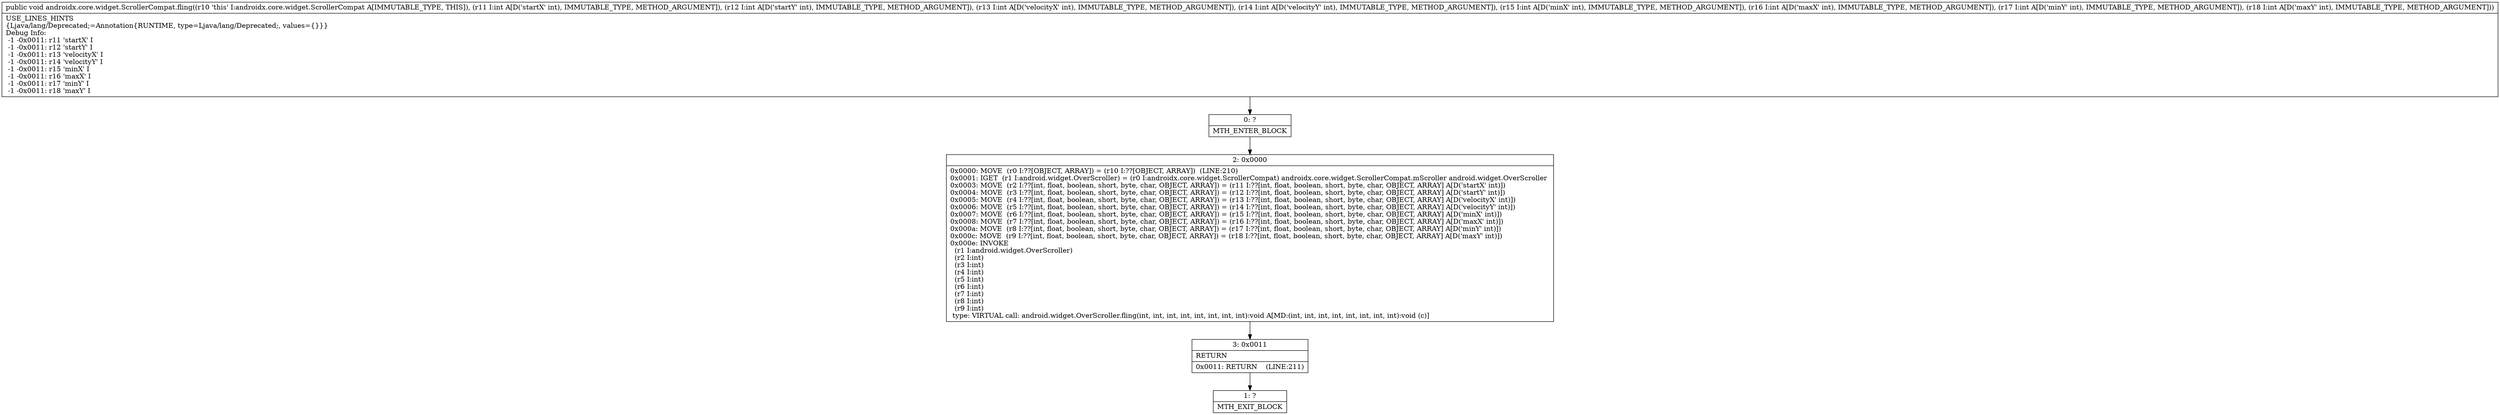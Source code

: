 digraph "CFG forandroidx.core.widget.ScrollerCompat.fling(IIIIIIII)V" {
Node_0 [shape=record,label="{0\:\ ?|MTH_ENTER_BLOCK\l}"];
Node_2 [shape=record,label="{2\:\ 0x0000|0x0000: MOVE  (r0 I:??[OBJECT, ARRAY]) = (r10 I:??[OBJECT, ARRAY])  (LINE:210)\l0x0001: IGET  (r1 I:android.widget.OverScroller) = (r0 I:androidx.core.widget.ScrollerCompat) androidx.core.widget.ScrollerCompat.mScroller android.widget.OverScroller \l0x0003: MOVE  (r2 I:??[int, float, boolean, short, byte, char, OBJECT, ARRAY]) = (r11 I:??[int, float, boolean, short, byte, char, OBJECT, ARRAY] A[D('startX' int)]) \l0x0004: MOVE  (r3 I:??[int, float, boolean, short, byte, char, OBJECT, ARRAY]) = (r12 I:??[int, float, boolean, short, byte, char, OBJECT, ARRAY] A[D('startY' int)]) \l0x0005: MOVE  (r4 I:??[int, float, boolean, short, byte, char, OBJECT, ARRAY]) = (r13 I:??[int, float, boolean, short, byte, char, OBJECT, ARRAY] A[D('velocityX' int)]) \l0x0006: MOVE  (r5 I:??[int, float, boolean, short, byte, char, OBJECT, ARRAY]) = (r14 I:??[int, float, boolean, short, byte, char, OBJECT, ARRAY] A[D('velocityY' int)]) \l0x0007: MOVE  (r6 I:??[int, float, boolean, short, byte, char, OBJECT, ARRAY]) = (r15 I:??[int, float, boolean, short, byte, char, OBJECT, ARRAY] A[D('minX' int)]) \l0x0008: MOVE  (r7 I:??[int, float, boolean, short, byte, char, OBJECT, ARRAY]) = (r16 I:??[int, float, boolean, short, byte, char, OBJECT, ARRAY] A[D('maxX' int)]) \l0x000a: MOVE  (r8 I:??[int, float, boolean, short, byte, char, OBJECT, ARRAY]) = (r17 I:??[int, float, boolean, short, byte, char, OBJECT, ARRAY] A[D('minY' int)]) \l0x000c: MOVE  (r9 I:??[int, float, boolean, short, byte, char, OBJECT, ARRAY]) = (r18 I:??[int, float, boolean, short, byte, char, OBJECT, ARRAY] A[D('maxY' int)]) \l0x000e: INVOKE  \l  (r1 I:android.widget.OverScroller)\l  (r2 I:int)\l  (r3 I:int)\l  (r4 I:int)\l  (r5 I:int)\l  (r6 I:int)\l  (r7 I:int)\l  (r8 I:int)\l  (r9 I:int)\l type: VIRTUAL call: android.widget.OverScroller.fling(int, int, int, int, int, int, int, int):void A[MD:(int, int, int, int, int, int, int, int):void (c)]\l}"];
Node_3 [shape=record,label="{3\:\ 0x0011|RETURN\l|0x0011: RETURN    (LINE:211)\l}"];
Node_1 [shape=record,label="{1\:\ ?|MTH_EXIT_BLOCK\l}"];
MethodNode[shape=record,label="{public void androidx.core.widget.ScrollerCompat.fling((r10 'this' I:androidx.core.widget.ScrollerCompat A[IMMUTABLE_TYPE, THIS]), (r11 I:int A[D('startX' int), IMMUTABLE_TYPE, METHOD_ARGUMENT]), (r12 I:int A[D('startY' int), IMMUTABLE_TYPE, METHOD_ARGUMENT]), (r13 I:int A[D('velocityX' int), IMMUTABLE_TYPE, METHOD_ARGUMENT]), (r14 I:int A[D('velocityY' int), IMMUTABLE_TYPE, METHOD_ARGUMENT]), (r15 I:int A[D('minX' int), IMMUTABLE_TYPE, METHOD_ARGUMENT]), (r16 I:int A[D('maxX' int), IMMUTABLE_TYPE, METHOD_ARGUMENT]), (r17 I:int A[D('minY' int), IMMUTABLE_TYPE, METHOD_ARGUMENT]), (r18 I:int A[D('maxY' int), IMMUTABLE_TYPE, METHOD_ARGUMENT]))  | USE_LINES_HINTS\l\{Ljava\/lang\/Deprecated;=Annotation\{RUNTIME, type=Ljava\/lang\/Deprecated;, values=\{\}\}\}\lDebug Info:\l  \-1 \-0x0011: r11 'startX' I\l  \-1 \-0x0011: r12 'startY' I\l  \-1 \-0x0011: r13 'velocityX' I\l  \-1 \-0x0011: r14 'velocityY' I\l  \-1 \-0x0011: r15 'minX' I\l  \-1 \-0x0011: r16 'maxX' I\l  \-1 \-0x0011: r17 'minY' I\l  \-1 \-0x0011: r18 'maxY' I\l}"];
MethodNode -> Node_0;Node_0 -> Node_2;
Node_2 -> Node_3;
Node_3 -> Node_1;
}

